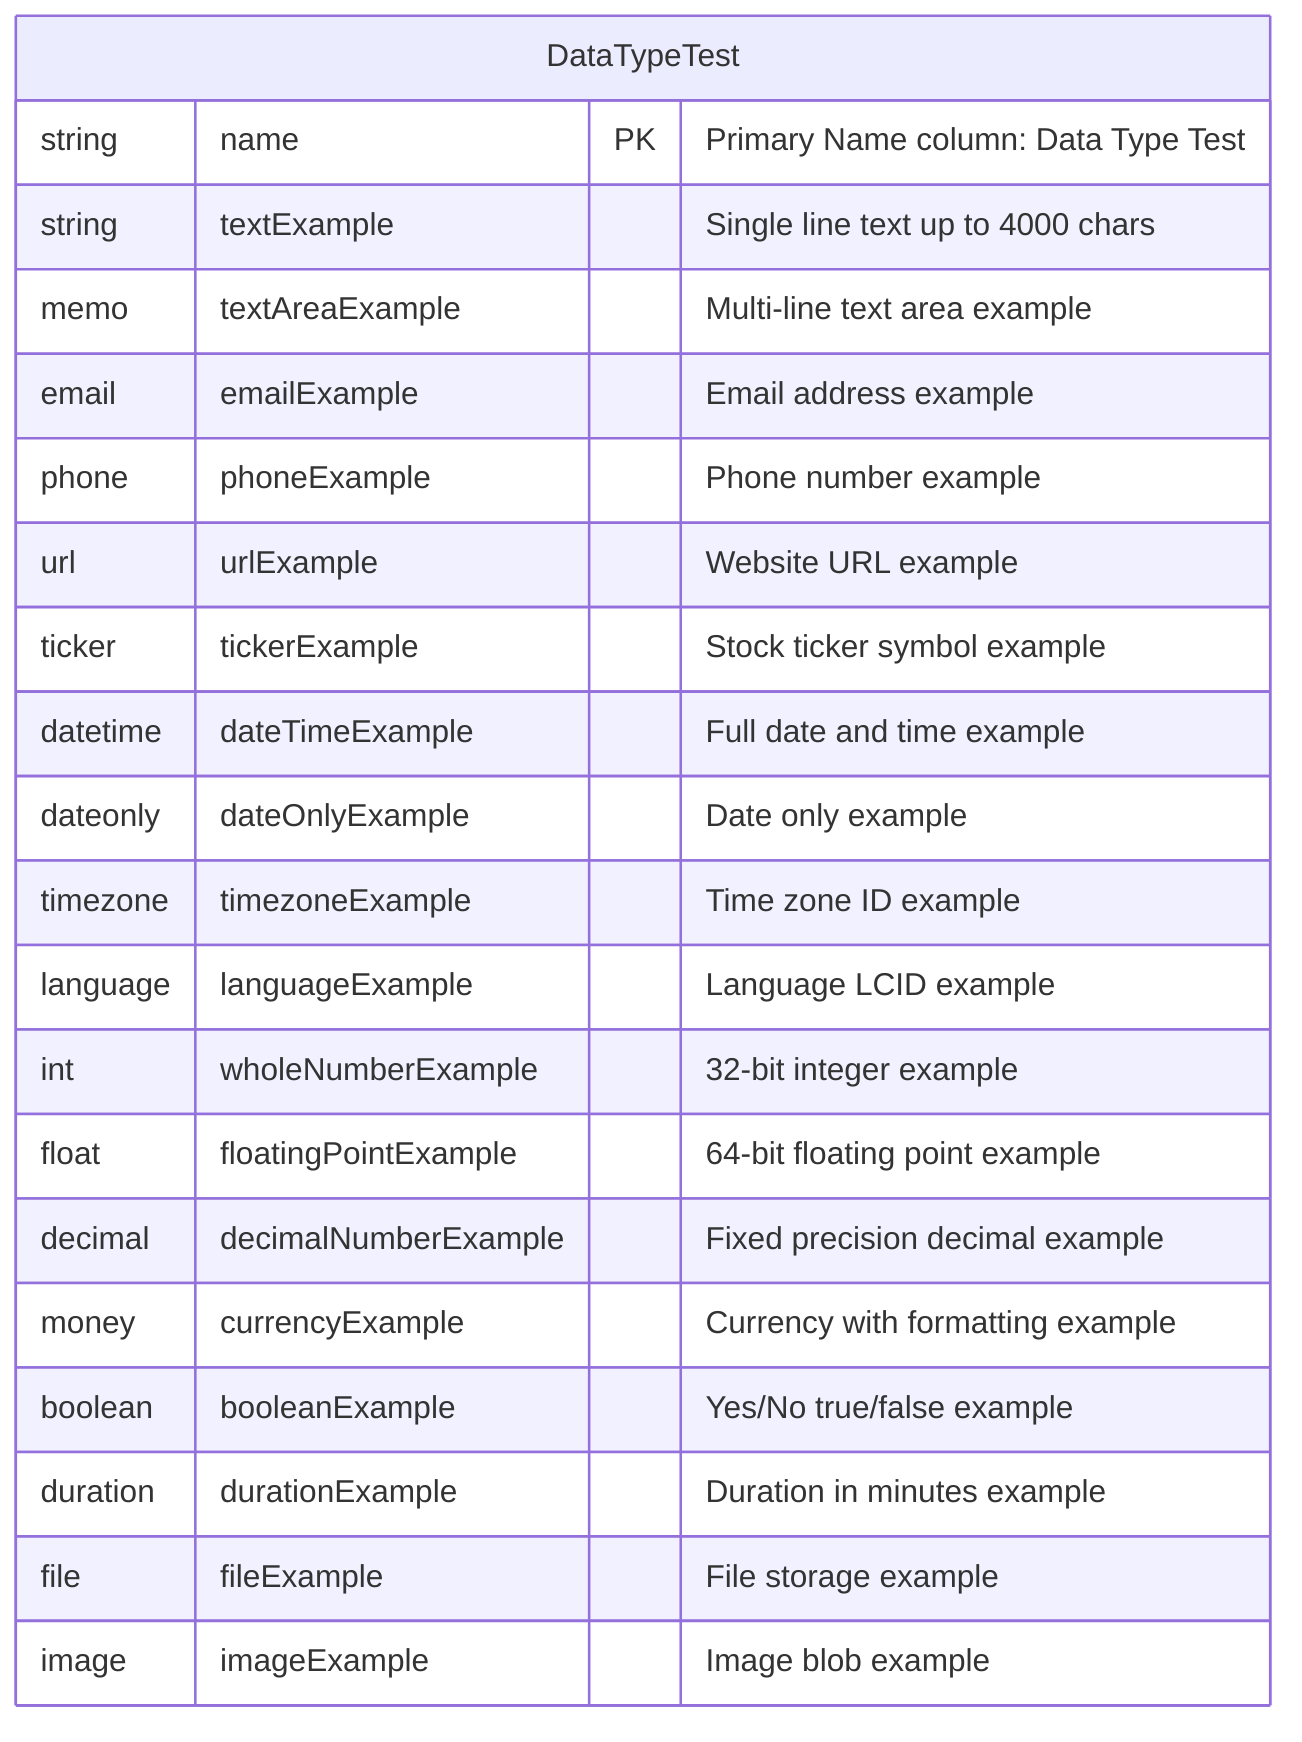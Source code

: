 erDiagram
    DataTypeTest {
        string name PK "Primary Name column: Data Type Test"
        string textExample "Single line text up to 4000 chars"
        memo textAreaExample "Multi-line text area example"
        email emailExample "Email address example"
        phone phoneExample "Phone number example"
        url urlExample "Website URL example"
        ticker tickerExample "Stock ticker symbol example"
        datetime dateTimeExample "Full date and time example"
        dateonly dateOnlyExample "Date only example"
        timezone timezoneExample "Time zone ID example"
        language languageExample "Language LCID example"
        int wholeNumberExample "32-bit integer example"
        float floatingPointExample "64-bit floating point example"
        decimal decimalNumberExample "Fixed precision decimal example"
        money currencyExample "Currency with formatting example"
        boolean booleanExample "Yes/No true/false example"
        duration durationExample "Duration in minutes example"
        file fileExample "File storage example"
        image imageExample "Image blob example"
    }